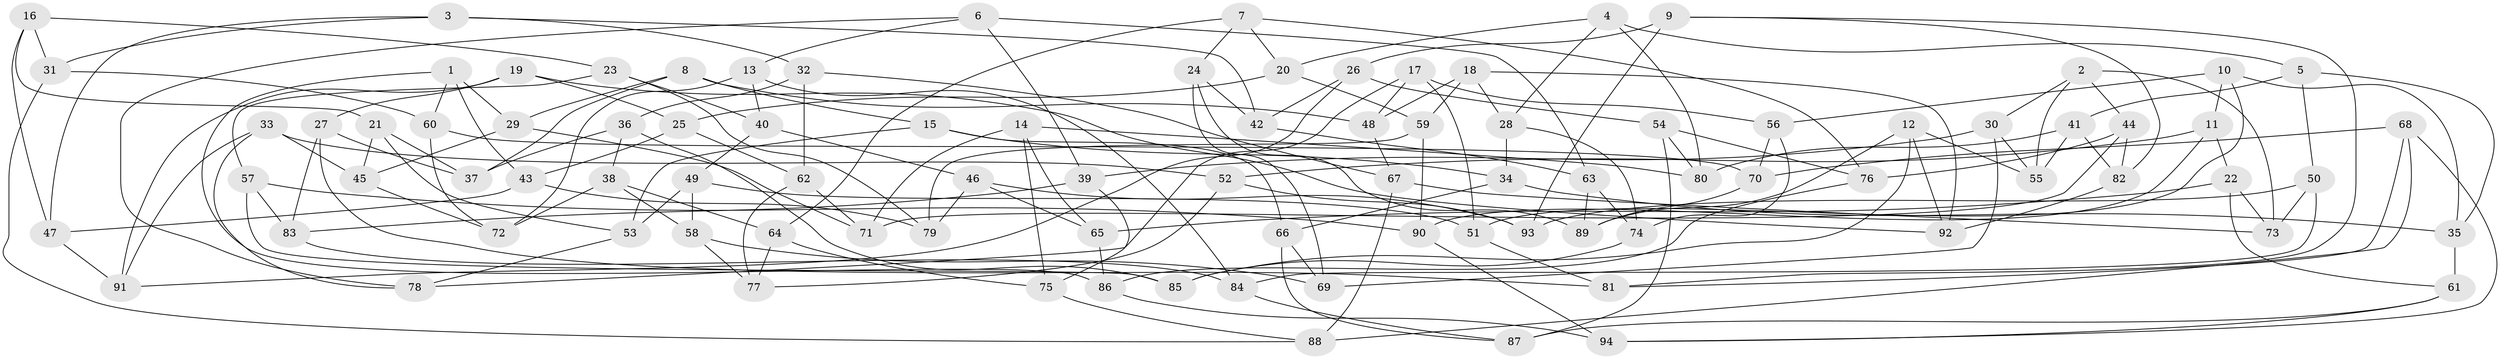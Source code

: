// Generated by graph-tools (version 1.1) at 2025/38/03/09/25 02:38:17]
// undirected, 94 vertices, 188 edges
graph export_dot {
graph [start="1"]
  node [color=gray90,style=filled];
  1;
  2;
  3;
  4;
  5;
  6;
  7;
  8;
  9;
  10;
  11;
  12;
  13;
  14;
  15;
  16;
  17;
  18;
  19;
  20;
  21;
  22;
  23;
  24;
  25;
  26;
  27;
  28;
  29;
  30;
  31;
  32;
  33;
  34;
  35;
  36;
  37;
  38;
  39;
  40;
  41;
  42;
  43;
  44;
  45;
  46;
  47;
  48;
  49;
  50;
  51;
  52;
  53;
  54;
  55;
  56;
  57;
  58;
  59;
  60;
  61;
  62;
  63;
  64;
  65;
  66;
  67;
  68;
  69;
  70;
  71;
  72;
  73;
  74;
  75;
  76;
  77;
  78;
  79;
  80;
  81;
  82;
  83;
  84;
  85;
  86;
  87;
  88;
  89;
  90;
  91;
  92;
  93;
  94;
  1 -- 43;
  1 -- 60;
  1 -- 86;
  1 -- 29;
  2 -- 55;
  2 -- 30;
  2 -- 44;
  2 -- 73;
  3 -- 31;
  3 -- 32;
  3 -- 42;
  3 -- 47;
  4 -- 80;
  4 -- 5;
  4 -- 20;
  4 -- 28;
  5 -- 41;
  5 -- 50;
  5 -- 35;
  6 -- 63;
  6 -- 78;
  6 -- 13;
  6 -- 39;
  7 -- 76;
  7 -- 24;
  7 -- 64;
  7 -- 20;
  8 -- 48;
  8 -- 15;
  8 -- 29;
  8 -- 37;
  9 -- 26;
  9 -- 81;
  9 -- 82;
  9 -- 93;
  10 -- 11;
  10 -- 35;
  10 -- 51;
  10 -- 56;
  11 -- 52;
  11 -- 90;
  11 -- 22;
  12 -- 55;
  12 -- 85;
  12 -- 89;
  12 -- 92;
  13 -- 84;
  13 -- 40;
  13 -- 72;
  14 -- 71;
  14 -- 80;
  14 -- 65;
  14 -- 75;
  15 -- 66;
  15 -- 34;
  15 -- 53;
  16 -- 31;
  16 -- 21;
  16 -- 47;
  16 -- 23;
  17 -- 48;
  17 -- 56;
  17 -- 51;
  17 -- 78;
  18 -- 59;
  18 -- 48;
  18 -- 28;
  18 -- 92;
  19 -- 25;
  19 -- 27;
  19 -- 91;
  19 -- 92;
  20 -- 59;
  20 -- 25;
  21 -- 45;
  21 -- 37;
  21 -- 53;
  22 -- 61;
  22 -- 73;
  22 -- 65;
  23 -- 57;
  23 -- 79;
  23 -- 40;
  24 -- 42;
  24 -- 69;
  24 -- 89;
  25 -- 62;
  25 -- 43;
  26 -- 91;
  26 -- 54;
  26 -- 42;
  27 -- 81;
  27 -- 83;
  27 -- 37;
  28 -- 34;
  28 -- 74;
  29 -- 71;
  29 -- 45;
  30 -- 69;
  30 -- 55;
  30 -- 39;
  31 -- 60;
  31 -- 88;
  32 -- 36;
  32 -- 67;
  32 -- 62;
  33 -- 91;
  33 -- 52;
  33 -- 45;
  33 -- 78;
  34 -- 66;
  34 -- 35;
  35 -- 61;
  36 -- 37;
  36 -- 38;
  36 -- 85;
  38 -- 64;
  38 -- 72;
  38 -- 58;
  39 -- 75;
  39 -- 83;
  40 -- 49;
  40 -- 46;
  41 -- 55;
  41 -- 82;
  41 -- 80;
  42 -- 63;
  43 -- 47;
  43 -- 79;
  44 -- 82;
  44 -- 71;
  44 -- 76;
  45 -- 72;
  46 -- 93;
  46 -- 65;
  46 -- 79;
  47 -- 91;
  48 -- 67;
  49 -- 51;
  49 -- 53;
  49 -- 58;
  50 -- 93;
  50 -- 84;
  50 -- 73;
  51 -- 81;
  52 -- 77;
  52 -- 93;
  53 -- 78;
  54 -- 80;
  54 -- 87;
  54 -- 76;
  56 -- 74;
  56 -- 70;
  57 -- 85;
  57 -- 83;
  57 -- 90;
  58 -- 77;
  58 -- 69;
  59 -- 90;
  59 -- 79;
  60 -- 72;
  60 -- 70;
  61 -- 94;
  61 -- 87;
  62 -- 71;
  62 -- 77;
  63 -- 74;
  63 -- 89;
  64 -- 75;
  64 -- 77;
  65 -- 86;
  66 -- 69;
  66 -- 87;
  67 -- 73;
  67 -- 88;
  68 -- 81;
  68 -- 88;
  68 -- 70;
  68 -- 94;
  70 -- 89;
  74 -- 85;
  75 -- 88;
  76 -- 86;
  82 -- 92;
  83 -- 84;
  84 -- 87;
  86 -- 94;
  90 -- 94;
}

